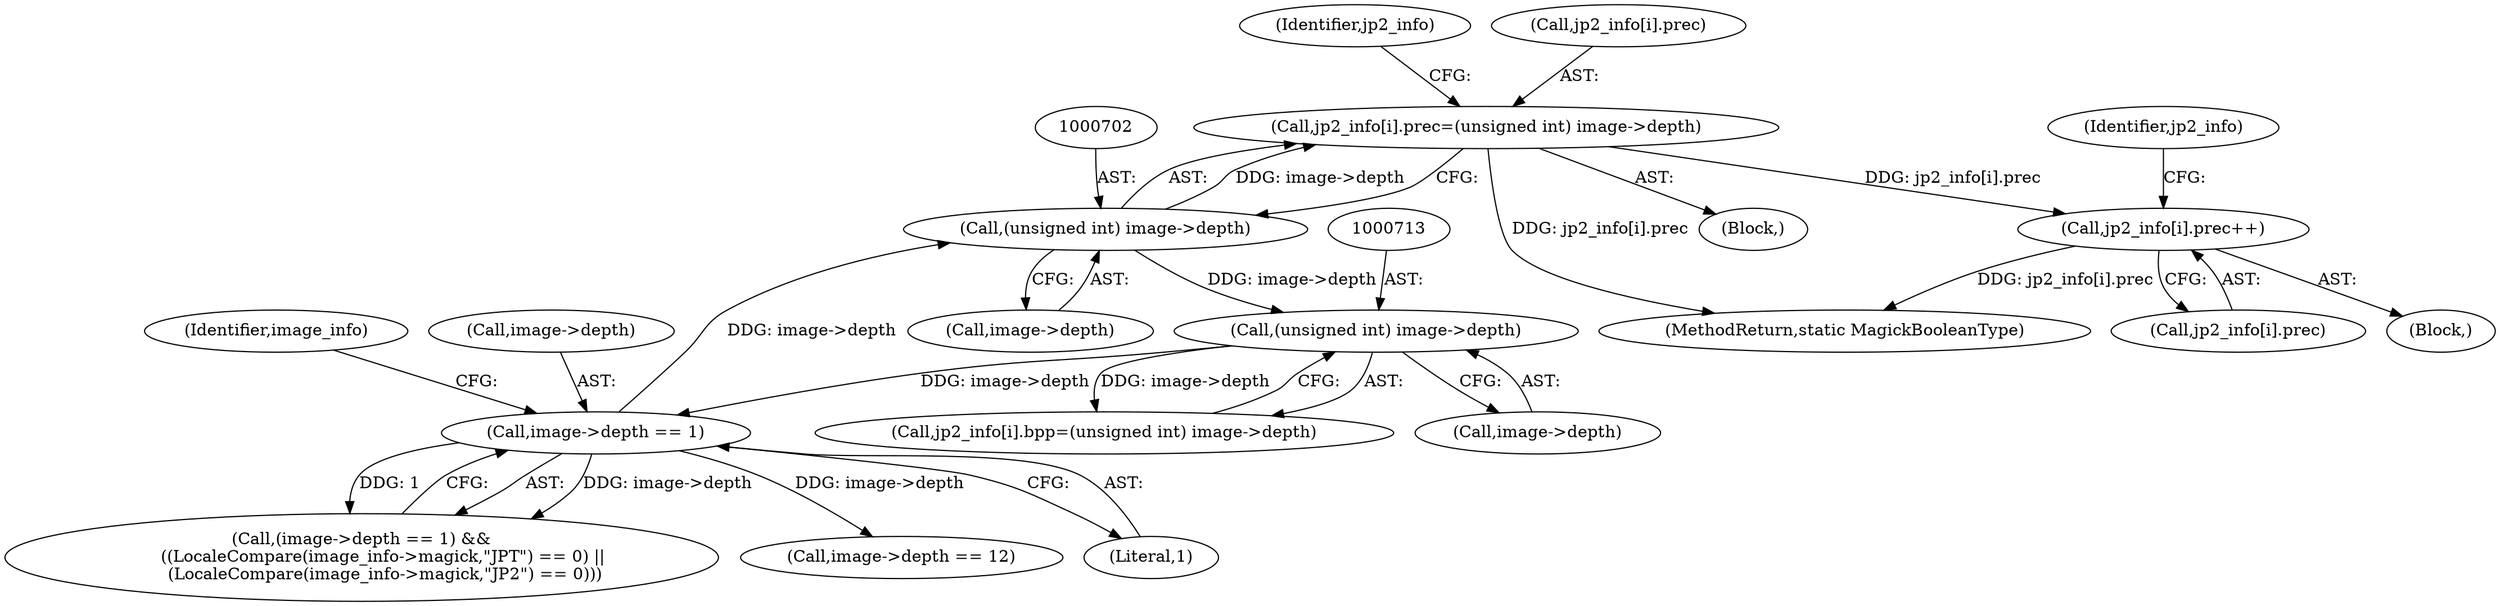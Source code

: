 digraph "0_ImageMagick_3d5ac8c20846871f1eb3068b65f93da7cd33bfd0_0@array" {
"1000695" [label="(Call,jp2_info[i].prec=(unsigned int) image->depth)"];
"1000701" [label="(Call,(unsigned int) image->depth)"];
"1000719" [label="(Call,image->depth == 1)"];
"1000712" [label="(Call,(unsigned int) image->depth)"];
"1000740" [label="(Call,jp2_info[i].prec++)"];
"1000718" [label="(Call,(image->depth == 1) &&\n        ((LocaleCompare(image_info->magick,\"JPT\") == 0) ||\n         (LocaleCompare(image_info->magick,\"JP2\") == 0)))"];
"1000695" [label="(Call,jp2_info[i].prec=(unsigned int) image->depth)"];
"1000694" [label="(Block,)"];
"1000709" [label="(Identifier,jp2_info)"];
"1000703" [label="(Call,image->depth)"];
"1000741" [label="(Call,jp2_info[i].prec)"];
"1000876" [label="(Call,image->depth == 12)"];
"1000723" [label="(Literal,1)"];
"1001297" [label="(MethodReturn,static MagickBooleanType)"];
"1000739" [label="(Block,)"];
"1000728" [label="(Identifier,image_info)"];
"1000749" [label="(Identifier,jp2_info)"];
"1000720" [label="(Call,image->depth)"];
"1000740" [label="(Call,jp2_info[i].prec++)"];
"1000714" [label="(Call,image->depth)"];
"1000701" [label="(Call,(unsigned int) image->depth)"];
"1000719" [label="(Call,image->depth == 1)"];
"1000706" [label="(Call,jp2_info[i].bpp=(unsigned int) image->depth)"];
"1000696" [label="(Call,jp2_info[i].prec)"];
"1000712" [label="(Call,(unsigned int) image->depth)"];
"1000695" -> "1000694"  [label="AST: "];
"1000695" -> "1000701"  [label="CFG: "];
"1000696" -> "1000695"  [label="AST: "];
"1000701" -> "1000695"  [label="AST: "];
"1000709" -> "1000695"  [label="CFG: "];
"1000695" -> "1001297"  [label="DDG: jp2_info[i].prec"];
"1000701" -> "1000695"  [label="DDG: image->depth"];
"1000695" -> "1000740"  [label="DDG: jp2_info[i].prec"];
"1000701" -> "1000703"  [label="CFG: "];
"1000702" -> "1000701"  [label="AST: "];
"1000703" -> "1000701"  [label="AST: "];
"1000719" -> "1000701"  [label="DDG: image->depth"];
"1000701" -> "1000712"  [label="DDG: image->depth"];
"1000719" -> "1000718"  [label="AST: "];
"1000719" -> "1000723"  [label="CFG: "];
"1000720" -> "1000719"  [label="AST: "];
"1000723" -> "1000719"  [label="AST: "];
"1000728" -> "1000719"  [label="CFG: "];
"1000718" -> "1000719"  [label="CFG: "];
"1000719" -> "1000718"  [label="DDG: image->depth"];
"1000719" -> "1000718"  [label="DDG: 1"];
"1000712" -> "1000719"  [label="DDG: image->depth"];
"1000719" -> "1000876"  [label="DDG: image->depth"];
"1000712" -> "1000706"  [label="AST: "];
"1000712" -> "1000714"  [label="CFG: "];
"1000713" -> "1000712"  [label="AST: "];
"1000714" -> "1000712"  [label="AST: "];
"1000706" -> "1000712"  [label="CFG: "];
"1000712" -> "1000706"  [label="DDG: image->depth"];
"1000740" -> "1000739"  [label="AST: "];
"1000740" -> "1000741"  [label="CFG: "];
"1000741" -> "1000740"  [label="AST: "];
"1000749" -> "1000740"  [label="CFG: "];
"1000740" -> "1001297"  [label="DDG: jp2_info[i].prec"];
}
